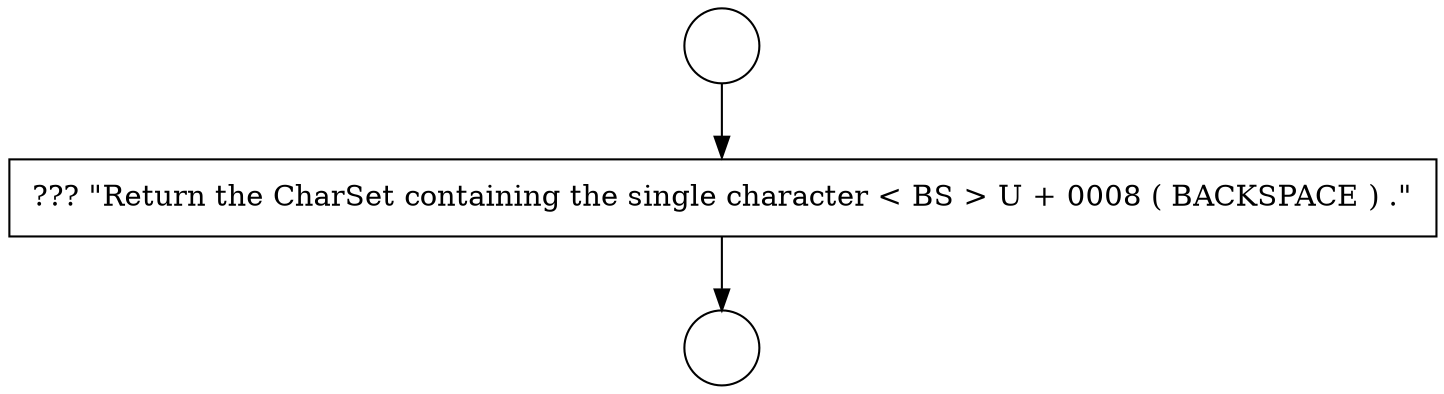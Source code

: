 digraph {
  node12535 [shape=circle label=" " color="black" fillcolor="white" style=filled]
  node12537 [shape=none, margin=0, label=<<font color="black">
    <table border="0" cellborder="1" cellspacing="0" cellpadding="10">
      <tr><td align="left">??? &quot;Return the CharSet containing the single character &lt; BS &gt; U + 0008 ( BACKSPACE ) .&quot;</td></tr>
    </table>
  </font>> color="black" fillcolor="white" style=filled]
  node12536 [shape=circle label=" " color="black" fillcolor="white" style=filled]
  node12535 -> node12537 [ color="black"]
  node12537 -> node12536 [ color="black"]
}
